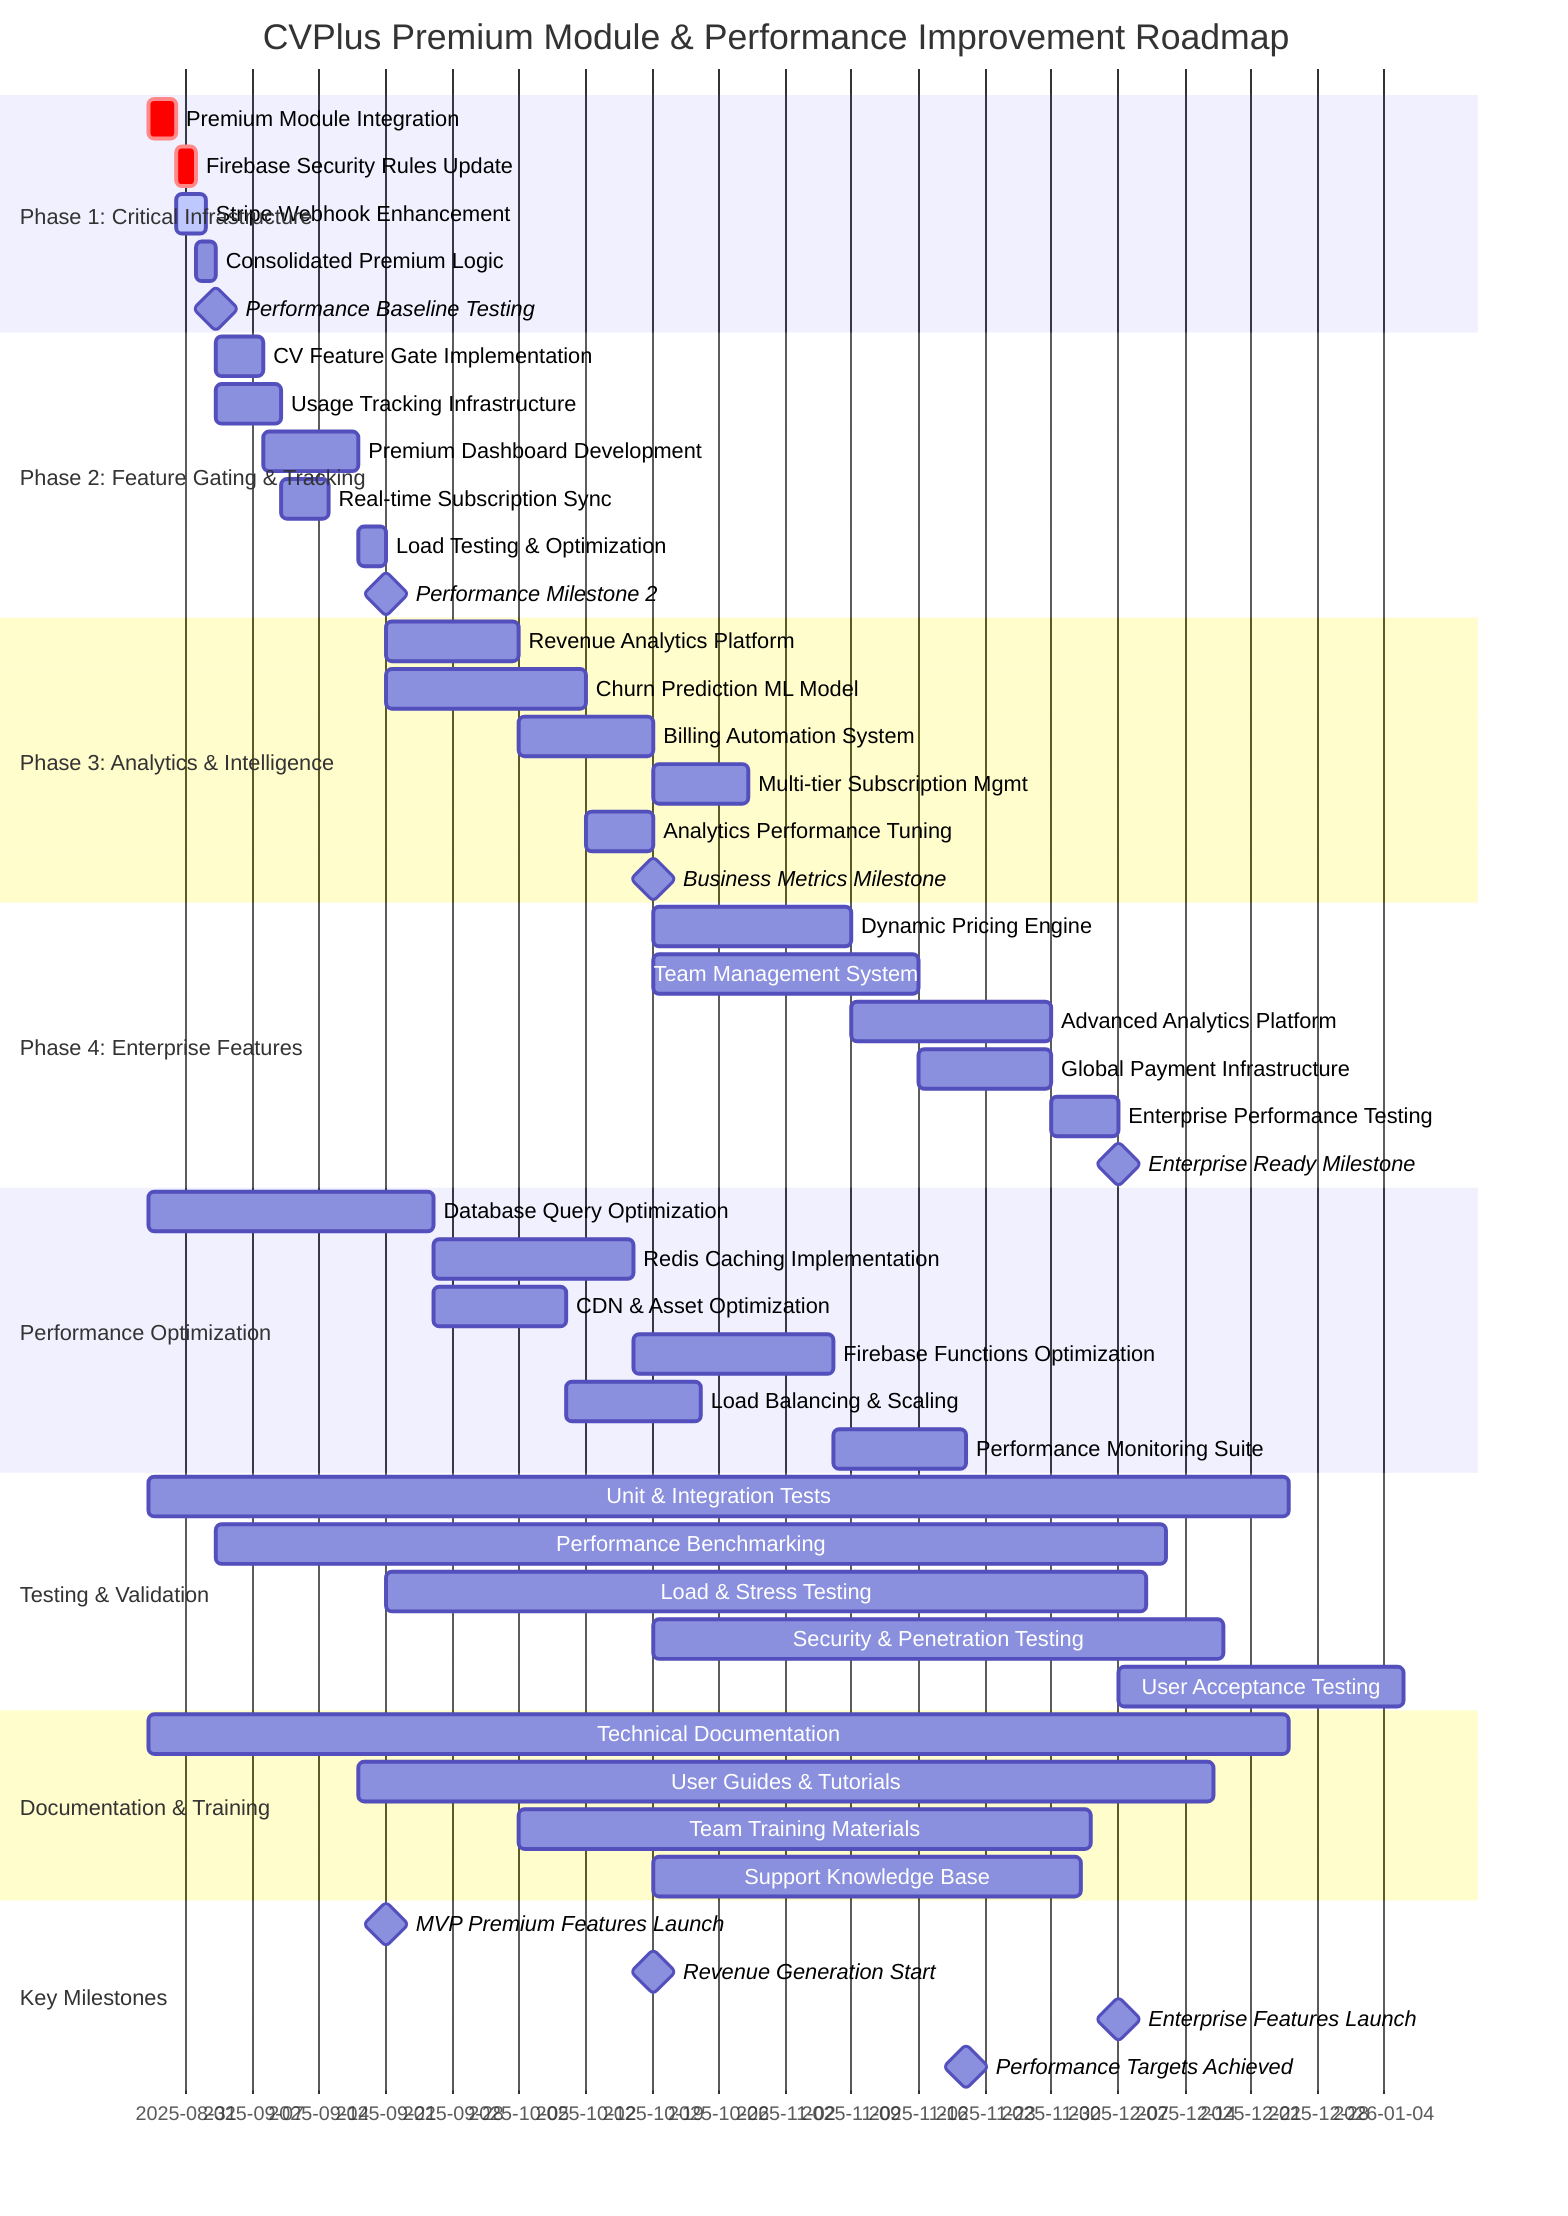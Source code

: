 gantt
    title CVPlus Premium Module & Performance Improvement Roadmap
    dateFormat  YYYY-MM-DD
    section Phase 1: Critical Infrastructure
    Premium Module Integration         :crit, p1-1, 2025-08-27, 3d
    Firebase Security Rules Update     :crit, p1-2, after p1-1, 2d
    Stripe Webhook Enhancement         :active, p1-3, after p1-1, 3d
    Consolidated Premium Logic         :p1-4, after p1-2, 2d
    Performance Baseline Testing       :milestone, perf1, after p1-4, 0d
    
    section Phase 2: Feature Gating & Tracking
    CV Feature Gate Implementation     :p2-1, after p1-4, 5d
    Usage Tracking Infrastructure      :p2-2, after p1-4, 7d
    Premium Dashboard Development      :p2-3, after p2-1, 10d
    Real-time Subscription Sync        :p2-4, after p2-2, 5d
    Load Testing & Optimization        :p2-5, after p2-3, 3d
    Performance Milestone 2            :milestone, perf2, after p2-5, 0d
    
    section Phase 3: Analytics & Intelligence
    Revenue Analytics Platform         :p3-1, after p2-5, 14d
    Churn Prediction ML Model          :p3-2, after p2-5, 21d
    Billing Automation System          :p3-3, after p3-1, 14d
    Multi-tier Subscription Mgmt       :p3-4, after p3-3, 10d
    Analytics Performance Tuning       :p3-5, after p3-2, 7d
    Business Metrics Milestone         :milestone, biz1, after p3-5, 0d
    
    section Phase 4: Enterprise Features
    Dynamic Pricing Engine             :p4-1, after p3-5, 21d
    Team Management System             :p4-2, after p3-5, 28d
    Advanced Analytics Platform        :p4-3, after p4-1, 21d
    Global Payment Infrastructure      :p4-4, after p4-2, 14d
    Enterprise Performance Testing     :p4-5, after p4-3, 7d
    Enterprise Ready Milestone         :milestone, ent1, after p4-5, 0d
    
    section Performance Optimization
    Database Query Optimization        :perf-1, 2025-08-27, 30d
    Redis Caching Implementation       :perf-2, after perf-1, 21d
    CDN & Asset Optimization           :perf-3, after perf-1, 14d
    Firebase Functions Optimization    :perf-4, after perf-2, 21d
    Load Balancing & Scaling           :perf-5, after perf-3, 14d
    Performance Monitoring Suite       :perf-6, after perf-4, 14d
    
    section Testing & Validation
    Unit & Integration Tests           :test-1, 2025-08-27, 120d
    Performance Benchmarking          :test-2, after p1-4, 100d
    Load & Stress Testing              :test-3, after p2-5, 80d
    Security & Penetration Testing    :test-4, after p3-5, 60d
    User Acceptance Testing            :test-5, after p4-5, 30d
    
    section Documentation & Training
    Technical Documentation            :doc-1, 2025-08-27, 120d
    User Guides & Tutorials            :doc-2, after p2-3, 90d
    Team Training Materials            :doc-3, after p3-1, 60d
    Support Knowledge Base             :doc-4, after p3-3, 45d
    
    section Key Milestones
    MVP Premium Features Launch        :milestone, mvp, after p2-5, 0d
    Revenue Generation Start           :milestone, revenue, after p3-3, 0d
    Enterprise Features Launch         :milestone, enterprise, after p4-5, 0d
    Performance Targets Achieved       :milestone, performance, after perf-6, 0d